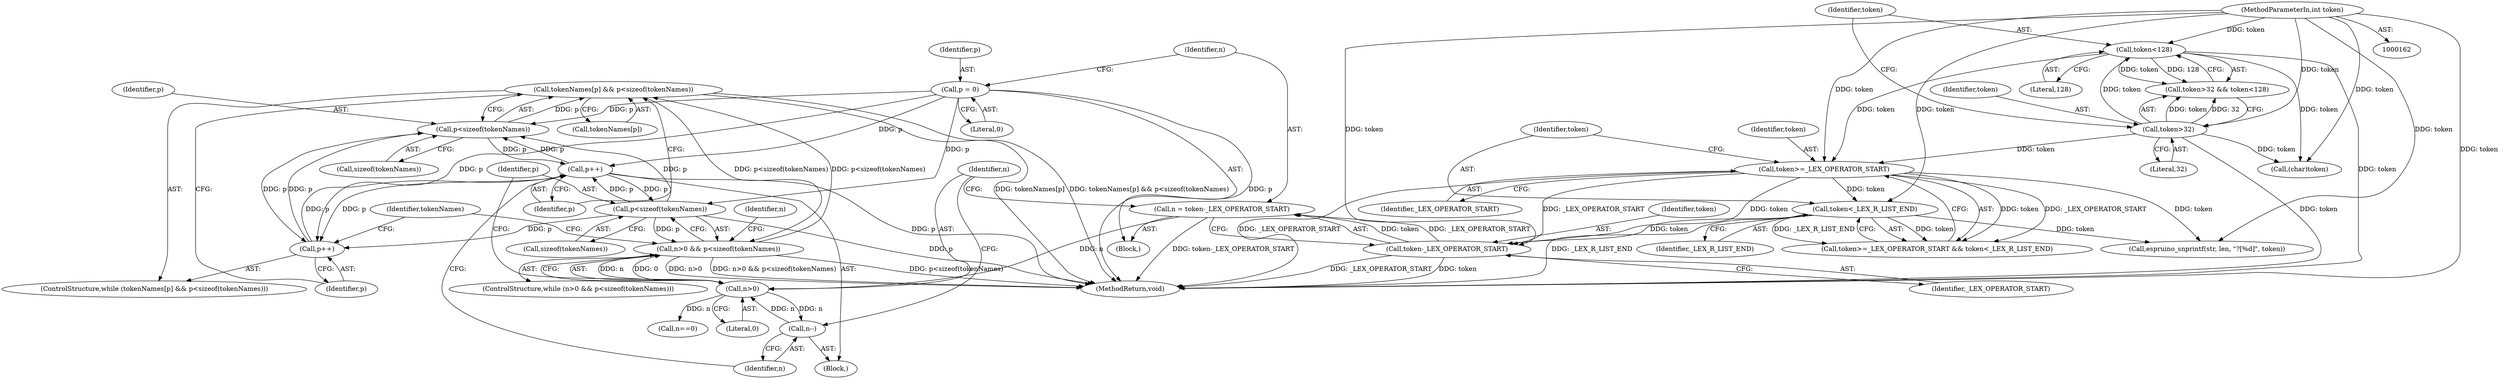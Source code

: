 digraph "0_Espruino_0a7619875bf79877907205f6bee08465b89ff10b_0@array" {
"1000303" [label="(Call,tokenNames[p] && p<sizeof(tokenNames))"];
"1000307" [label="(Call,p<sizeof(tokenNames))"];
"1000297" [label="(Call,p<sizeof(tokenNames))"];
"1000283" [label="(Call,p = 0)"];
"1000313" [label="(Call,p++)"];
"1000311" [label="(Call,p++)"];
"1000293" [label="(Call,n>0 && p<sizeof(tokenNames))"];
"1000294" [label="(Call,n>0)"];
"1000315" [label="(Call,n--)"];
"1000287" [label="(Call,n = token-_LEX_OPERATOR_START)"];
"1000289" [label="(Call,token-_LEX_OPERATOR_START)"];
"1000274" [label="(Call,token>=_LEX_OPERATOR_START)"];
"1000172" [label="(Call,token<128)"];
"1000169" [label="(Call,token>32)"];
"1000163" [label="(MethodParameterIn,int token)"];
"1000277" [label="(Call,token<_LEX_R_LIST_END)"];
"1000303" [label="(Call,tokenNames[p] && p<sizeof(tokenNames))"];
"1000168" [label="(Call,token>32 && token<128)"];
"1000287" [label="(Call,n = token-_LEX_OPERATOR_START)"];
"1000189" [label="(Call,(char)token)"];
"1000333" [label="(Call,espruino_snprintf(str, len, \"?[%d]\", token))"];
"1000274" [label="(Call,token>=_LEX_OPERATOR_START)"];
"1000280" [label="(Block,)"];
"1000316" [label="(Identifier,n)"];
"1000309" [label="(Call,sizeof(tokenNames))"];
"1000315" [label="(Call,n--)"];
"1000318" [label="(Call,n==0)"];
"1000163" [label="(MethodParameterIn,int token)"];
"1000275" [label="(Identifier,token)"];
"1000278" [label="(Identifier,token)"];
"1000296" [label="(Literal,0)"];
"1000302" [label="(ControlStructure,while (tokenNames[p] && p<sizeof(tokenNames)))"];
"1000294" [label="(Call,n>0)"];
"1000169" [label="(Call,token>32)"];
"1000293" [label="(Call,n>0 && p<sizeof(tokenNames))"];
"1000301" [label="(Block,)"];
"1000298" [label="(Identifier,p)"];
"1000174" [label="(Literal,128)"];
"1000307" [label="(Call,p<sizeof(tokenNames))"];
"1000311" [label="(Call,p++)"];
"1000171" [label="(Literal,32)"];
"1000170" [label="(Identifier,token)"];
"1000277" [label="(Call,token<_LEX_R_LIST_END)"];
"1000284" [label="(Identifier,p)"];
"1000299" [label="(Call,sizeof(tokenNames))"];
"1000313" [label="(Call,p++)"];
"1000308" [label="(Identifier,p)"];
"1000285" [label="(Literal,0)"];
"1000288" [label="(Identifier,n)"];
"1000305" [label="(Identifier,tokenNames)"];
"1000276" [label="(Identifier,_LEX_OPERATOR_START)"];
"1000295" [label="(Identifier,n)"];
"1000289" [label="(Call,token-_LEX_OPERATOR_START)"];
"1000290" [label="(Identifier,token)"];
"1000173" [label="(Identifier,token)"];
"1000292" [label="(ControlStructure,while (n>0 && p<sizeof(tokenNames)))"];
"1000291" [label="(Identifier,_LEX_OPERATOR_START)"];
"1000319" [label="(Identifier,n)"];
"1000303" [label="(Call,tokenNames[p] && p<sizeof(tokenNames))"];
"1000304" [label="(Call,tokenNames[p])"];
"1000273" [label="(Call,token>=_LEX_OPERATOR_START && token<_LEX_R_LIST_END)"];
"1000283" [label="(Call,p = 0)"];
"1000338" [label="(MethodReturn,void)"];
"1000297" [label="(Call,p<sizeof(tokenNames))"];
"1000279" [label="(Identifier,_LEX_R_LIST_END)"];
"1000314" [label="(Identifier,p)"];
"1000312" [label="(Identifier,p)"];
"1000172" [label="(Call,token<128)"];
"1000303" -> "1000302"  [label="AST: "];
"1000303" -> "1000304"  [label="CFG: "];
"1000303" -> "1000307"  [label="CFG: "];
"1000304" -> "1000303"  [label="AST: "];
"1000307" -> "1000303"  [label="AST: "];
"1000312" -> "1000303"  [label="CFG: "];
"1000314" -> "1000303"  [label="CFG: "];
"1000303" -> "1000338"  [label="DDG: tokenNames[p]"];
"1000303" -> "1000338"  [label="DDG: tokenNames[p] && p<sizeof(tokenNames)"];
"1000303" -> "1000293"  [label="DDG: p<sizeof(tokenNames)"];
"1000307" -> "1000303"  [label="DDG: p"];
"1000293" -> "1000303"  [label="DDG: p<sizeof(tokenNames)"];
"1000307" -> "1000309"  [label="CFG: "];
"1000308" -> "1000307"  [label="AST: "];
"1000309" -> "1000307"  [label="AST: "];
"1000297" -> "1000307"  [label="DDG: p"];
"1000311" -> "1000307"  [label="DDG: p"];
"1000283" -> "1000307"  [label="DDG: p"];
"1000313" -> "1000307"  [label="DDG: p"];
"1000307" -> "1000311"  [label="DDG: p"];
"1000307" -> "1000313"  [label="DDG: p"];
"1000297" -> "1000293"  [label="AST: "];
"1000297" -> "1000299"  [label="CFG: "];
"1000298" -> "1000297"  [label="AST: "];
"1000299" -> "1000297"  [label="AST: "];
"1000293" -> "1000297"  [label="CFG: "];
"1000297" -> "1000338"  [label="DDG: p"];
"1000297" -> "1000293"  [label="DDG: p"];
"1000283" -> "1000297"  [label="DDG: p"];
"1000313" -> "1000297"  [label="DDG: p"];
"1000297" -> "1000311"  [label="DDG: p"];
"1000297" -> "1000313"  [label="DDG: p"];
"1000283" -> "1000280"  [label="AST: "];
"1000283" -> "1000285"  [label="CFG: "];
"1000284" -> "1000283"  [label="AST: "];
"1000285" -> "1000283"  [label="AST: "];
"1000288" -> "1000283"  [label="CFG: "];
"1000283" -> "1000338"  [label="DDG: p"];
"1000283" -> "1000311"  [label="DDG: p"];
"1000283" -> "1000313"  [label="DDG: p"];
"1000313" -> "1000301"  [label="AST: "];
"1000313" -> "1000314"  [label="CFG: "];
"1000314" -> "1000313"  [label="AST: "];
"1000316" -> "1000313"  [label="CFG: "];
"1000313" -> "1000338"  [label="DDG: p"];
"1000313" -> "1000311"  [label="DDG: p"];
"1000311" -> "1000313"  [label="DDG: p"];
"1000311" -> "1000302"  [label="AST: "];
"1000311" -> "1000312"  [label="CFG: "];
"1000312" -> "1000311"  [label="AST: "];
"1000305" -> "1000311"  [label="CFG: "];
"1000293" -> "1000292"  [label="AST: "];
"1000293" -> "1000294"  [label="CFG: "];
"1000294" -> "1000293"  [label="AST: "];
"1000305" -> "1000293"  [label="CFG: "];
"1000319" -> "1000293"  [label="CFG: "];
"1000293" -> "1000338"  [label="DDG: n>0"];
"1000293" -> "1000338"  [label="DDG: n>0 && p<sizeof(tokenNames)"];
"1000293" -> "1000338"  [label="DDG: p<sizeof(tokenNames)"];
"1000294" -> "1000293"  [label="DDG: n"];
"1000294" -> "1000293"  [label="DDG: 0"];
"1000294" -> "1000296"  [label="CFG: "];
"1000295" -> "1000294"  [label="AST: "];
"1000296" -> "1000294"  [label="AST: "];
"1000298" -> "1000294"  [label="CFG: "];
"1000315" -> "1000294"  [label="DDG: n"];
"1000287" -> "1000294"  [label="DDG: n"];
"1000294" -> "1000315"  [label="DDG: n"];
"1000294" -> "1000318"  [label="DDG: n"];
"1000315" -> "1000301"  [label="AST: "];
"1000315" -> "1000316"  [label="CFG: "];
"1000316" -> "1000315"  [label="AST: "];
"1000295" -> "1000315"  [label="CFG: "];
"1000287" -> "1000280"  [label="AST: "];
"1000287" -> "1000289"  [label="CFG: "];
"1000288" -> "1000287"  [label="AST: "];
"1000289" -> "1000287"  [label="AST: "];
"1000295" -> "1000287"  [label="CFG: "];
"1000287" -> "1000338"  [label="DDG: token-_LEX_OPERATOR_START"];
"1000289" -> "1000287"  [label="DDG: token"];
"1000289" -> "1000287"  [label="DDG: _LEX_OPERATOR_START"];
"1000289" -> "1000291"  [label="CFG: "];
"1000290" -> "1000289"  [label="AST: "];
"1000291" -> "1000289"  [label="AST: "];
"1000289" -> "1000338"  [label="DDG: _LEX_OPERATOR_START"];
"1000289" -> "1000338"  [label="DDG: token"];
"1000274" -> "1000289"  [label="DDG: token"];
"1000274" -> "1000289"  [label="DDG: _LEX_OPERATOR_START"];
"1000277" -> "1000289"  [label="DDG: token"];
"1000163" -> "1000289"  [label="DDG: token"];
"1000274" -> "1000273"  [label="AST: "];
"1000274" -> "1000276"  [label="CFG: "];
"1000275" -> "1000274"  [label="AST: "];
"1000276" -> "1000274"  [label="AST: "];
"1000278" -> "1000274"  [label="CFG: "];
"1000273" -> "1000274"  [label="CFG: "];
"1000274" -> "1000338"  [label="DDG: _LEX_OPERATOR_START"];
"1000274" -> "1000273"  [label="DDG: token"];
"1000274" -> "1000273"  [label="DDG: _LEX_OPERATOR_START"];
"1000172" -> "1000274"  [label="DDG: token"];
"1000169" -> "1000274"  [label="DDG: token"];
"1000163" -> "1000274"  [label="DDG: token"];
"1000274" -> "1000277"  [label="DDG: token"];
"1000274" -> "1000333"  [label="DDG: token"];
"1000172" -> "1000168"  [label="AST: "];
"1000172" -> "1000174"  [label="CFG: "];
"1000173" -> "1000172"  [label="AST: "];
"1000174" -> "1000172"  [label="AST: "];
"1000168" -> "1000172"  [label="CFG: "];
"1000172" -> "1000338"  [label="DDG: token"];
"1000172" -> "1000168"  [label="DDG: token"];
"1000172" -> "1000168"  [label="DDG: 128"];
"1000169" -> "1000172"  [label="DDG: token"];
"1000163" -> "1000172"  [label="DDG: token"];
"1000172" -> "1000189"  [label="DDG: token"];
"1000169" -> "1000168"  [label="AST: "];
"1000169" -> "1000171"  [label="CFG: "];
"1000170" -> "1000169"  [label="AST: "];
"1000171" -> "1000169"  [label="AST: "];
"1000173" -> "1000169"  [label="CFG: "];
"1000168" -> "1000169"  [label="CFG: "];
"1000169" -> "1000338"  [label="DDG: token"];
"1000169" -> "1000168"  [label="DDG: token"];
"1000169" -> "1000168"  [label="DDG: 32"];
"1000163" -> "1000169"  [label="DDG: token"];
"1000169" -> "1000189"  [label="DDG: token"];
"1000163" -> "1000162"  [label="AST: "];
"1000163" -> "1000338"  [label="DDG: token"];
"1000163" -> "1000189"  [label="DDG: token"];
"1000163" -> "1000277"  [label="DDG: token"];
"1000163" -> "1000333"  [label="DDG: token"];
"1000277" -> "1000273"  [label="AST: "];
"1000277" -> "1000279"  [label="CFG: "];
"1000278" -> "1000277"  [label="AST: "];
"1000279" -> "1000277"  [label="AST: "];
"1000273" -> "1000277"  [label="CFG: "];
"1000277" -> "1000338"  [label="DDG: _LEX_R_LIST_END"];
"1000277" -> "1000273"  [label="DDG: token"];
"1000277" -> "1000273"  [label="DDG: _LEX_R_LIST_END"];
"1000277" -> "1000333"  [label="DDG: token"];
}
